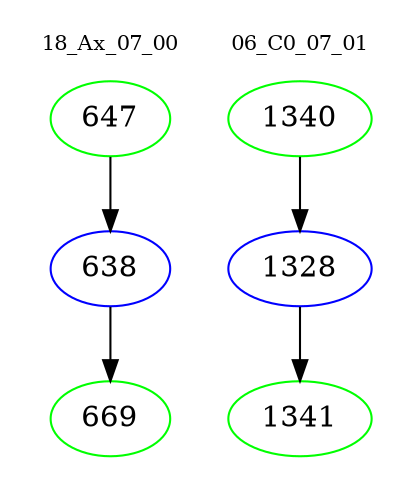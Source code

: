 digraph{
subgraph cluster_0 {
color = white
label = "18_Ax_07_00";
fontsize=10;
T0_647 [label="647", color="green"]
T0_647 -> T0_638 [color="black"]
T0_638 [label="638", color="blue"]
T0_638 -> T0_669 [color="black"]
T0_669 [label="669", color="green"]
}
subgraph cluster_1 {
color = white
label = "06_C0_07_01";
fontsize=10;
T1_1340 [label="1340", color="green"]
T1_1340 -> T1_1328 [color="black"]
T1_1328 [label="1328", color="blue"]
T1_1328 -> T1_1341 [color="black"]
T1_1341 [label="1341", color="green"]
}
}
